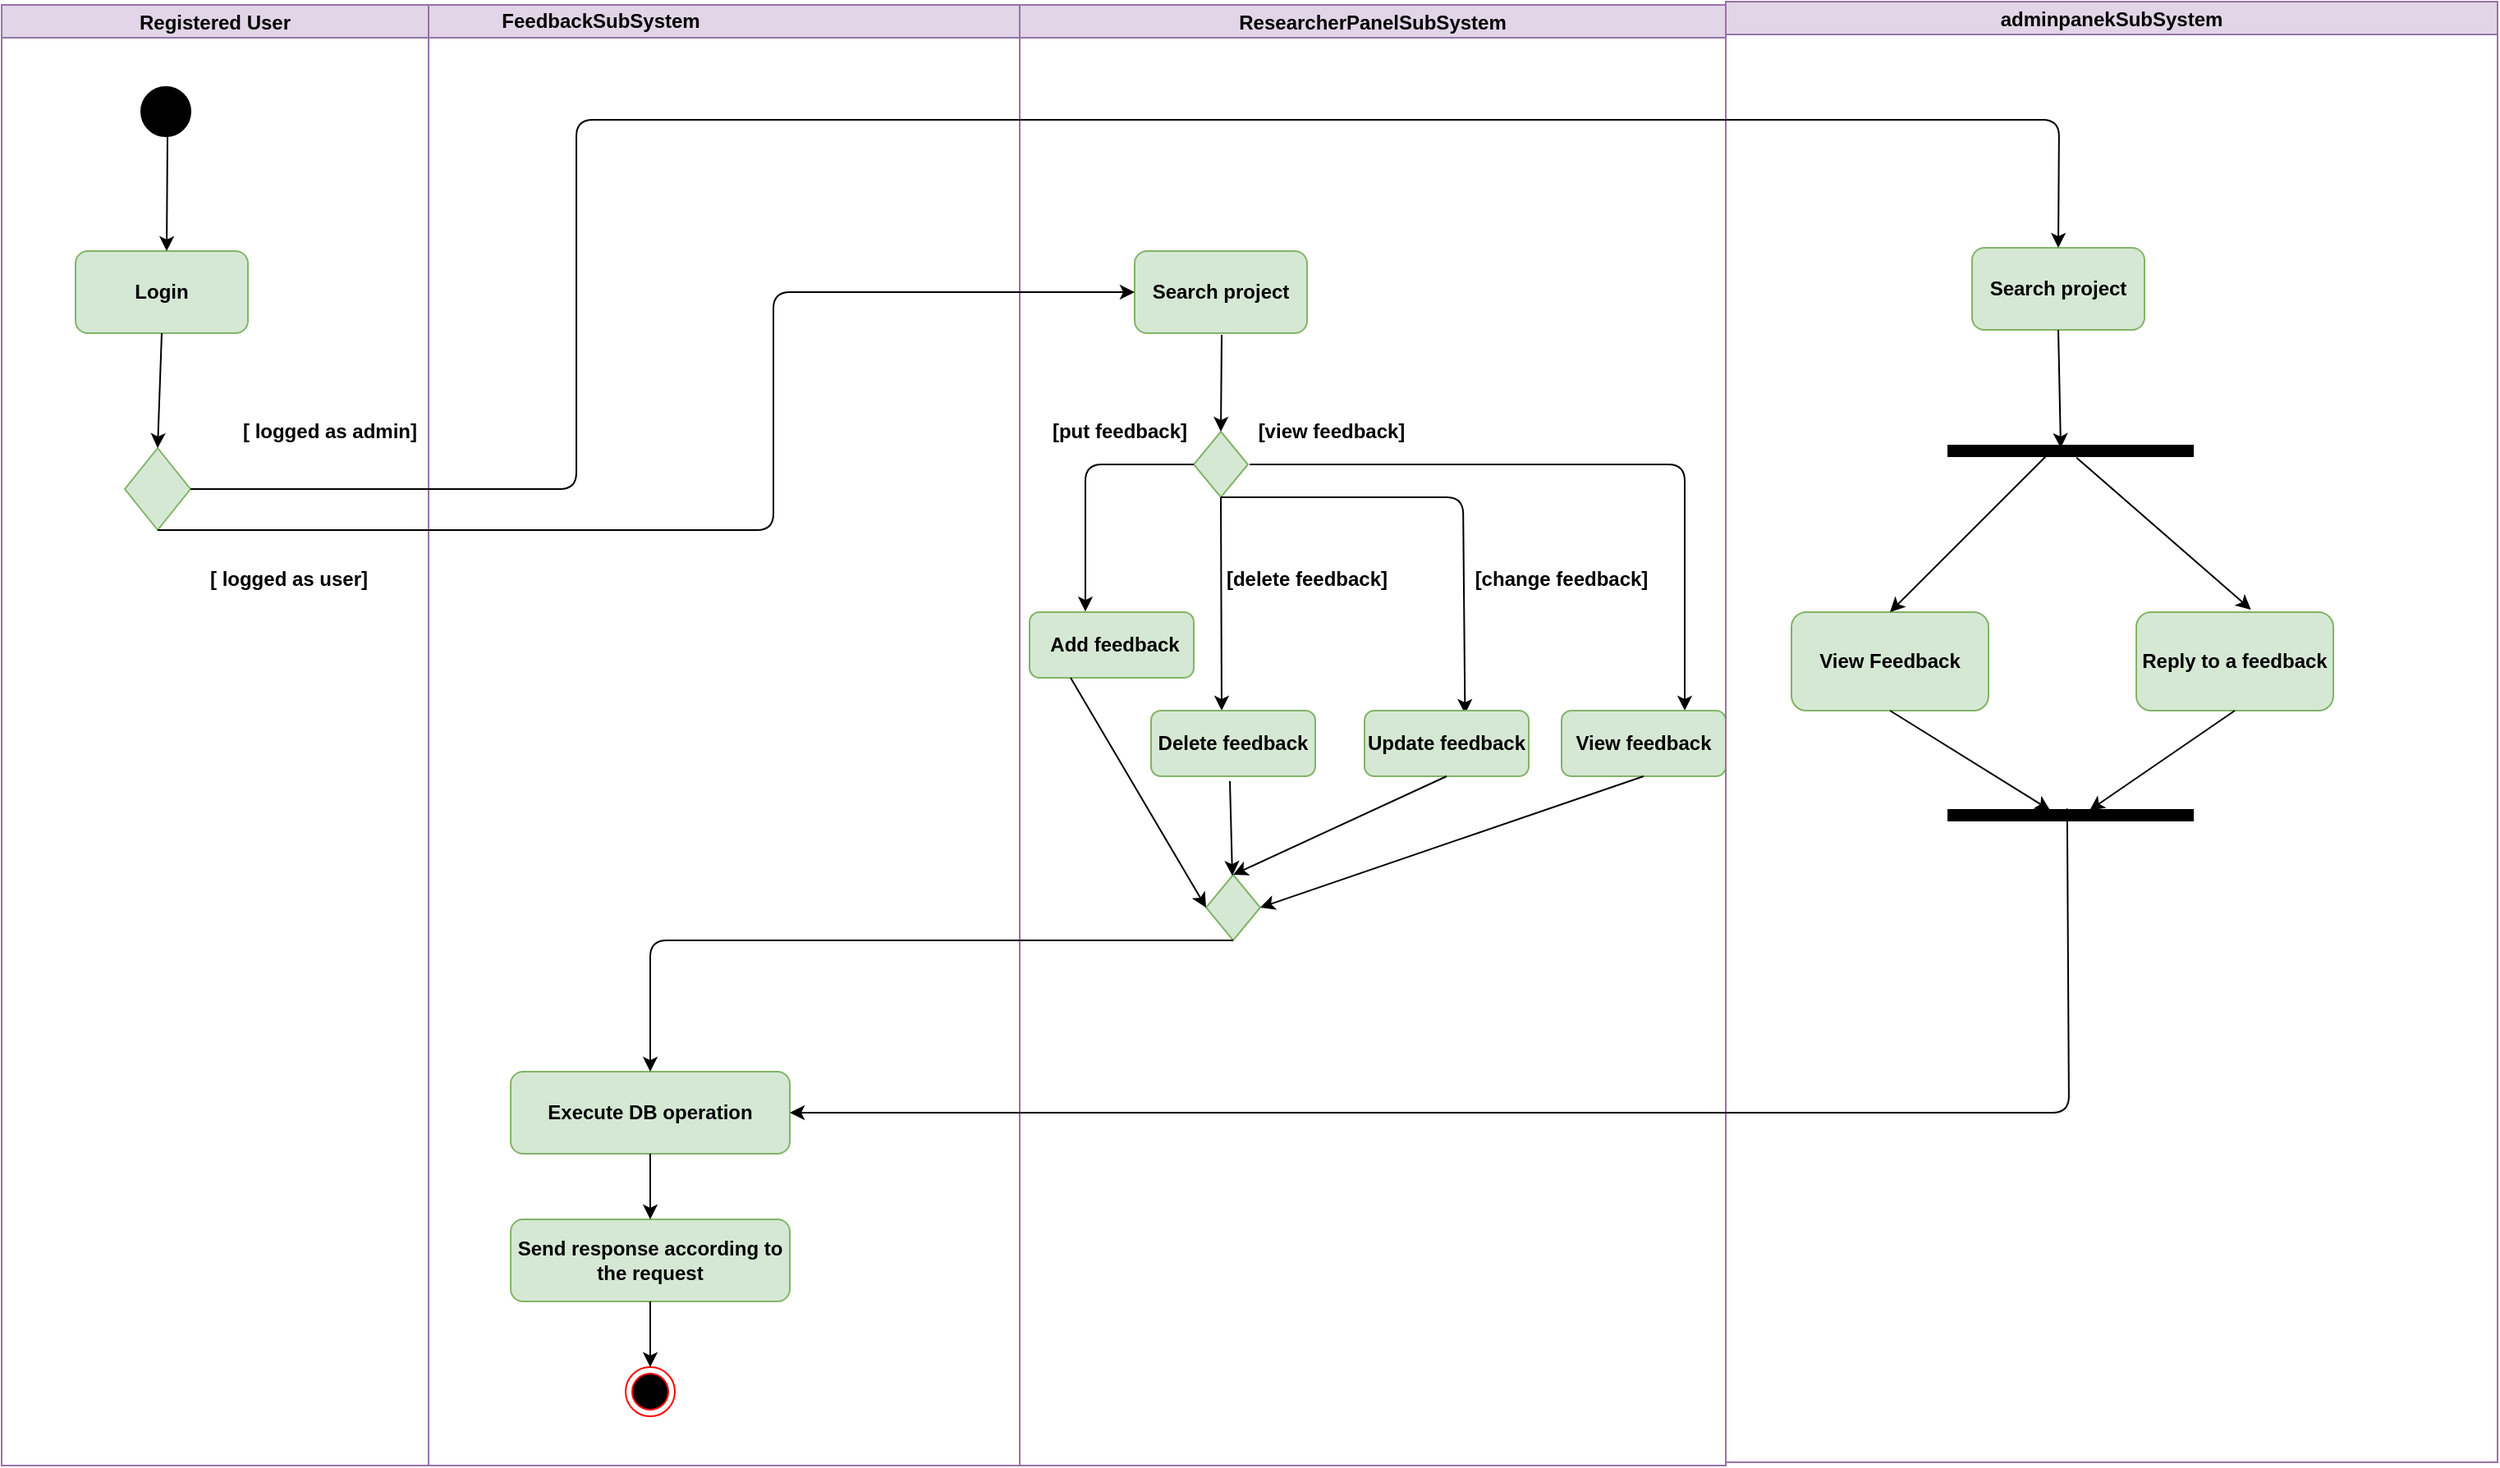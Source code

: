 <mxfile version="14.6.1" type="device"><diagram id="nEwEusEQkiT9vx6YjifR" name="Page-1"><mxGraphModel dx="1038" dy="548" grid="1" gridSize="10" guides="1" tooltips="1" connect="1" arrows="1" fold="1" page="1" pageScale="1" pageWidth="850" pageHeight="1100" math="0" shadow="0"><root><mxCell id="0"/><mxCell id="1" parent="0"/><mxCell id="ZcGC8_isfj5rHm4eTlAH-3" value="" style="endArrow=none;html=1;" parent="1" edge="1"><mxGeometry width="50" height="50" relative="1" as="geometry"><mxPoint x="400" y="270" as="sourcePoint"/><mxPoint x="400" y="270" as="targetPoint"/></mxGeometry></mxCell><mxCell id="ZcGC8_isfj5rHm4eTlAH-11" value="Registered User" style="swimlane;startSize=20;fillColor=#e1d5e7;strokeColor=#9673a6;" parent="1" vertex="1"><mxGeometry x="90" y="120" width="260" height="890" as="geometry"/></mxCell><mxCell id="ZcGC8_isfj5rHm4eTlAH-16" value="&lt;b&gt;Login&lt;/b&gt;" style="rounded=1;whiteSpace=wrap;html=1;fillColor=#d5e8d4;strokeColor=#82b366;" parent="ZcGC8_isfj5rHm4eTlAH-11" vertex="1"><mxGeometry x="45" y="150" width="105" height="50" as="geometry"/></mxCell><mxCell id="ZcGC8_isfj5rHm4eTlAH-17" value="" style="ellipse;whiteSpace=wrap;html=1;aspect=fixed;fillColor=#000000;" parent="ZcGC8_isfj5rHm4eTlAH-11" vertex="1"><mxGeometry x="85" y="50" width="30" height="30" as="geometry"/></mxCell><mxCell id="ZcGC8_isfj5rHm4eTlAH-18" value="" style="endArrow=classic;html=1;entryX=0.5;entryY=0;entryDx=0;entryDy=0;" parent="ZcGC8_isfj5rHm4eTlAH-11" edge="1"><mxGeometry width="50" height="50" relative="1" as="geometry"><mxPoint x="101" y="80" as="sourcePoint"/><mxPoint x="100.5" y="150" as="targetPoint"/></mxGeometry></mxCell><mxCell id="ZcGC8_isfj5rHm4eTlAH-23" value="" style="rhombus;whiteSpace=wrap;html=1;fillColor=#d5e8d4;strokeColor=#82b366;" parent="ZcGC8_isfj5rHm4eTlAH-11" vertex="1"><mxGeometry x="75" y="270" width="40" height="50" as="geometry"/></mxCell><mxCell id="ZcGC8_isfj5rHm4eTlAH-26" value="" style="endArrow=classic;html=1;exitX=0.5;exitY=1;exitDx=0;exitDy=0;" parent="ZcGC8_isfj5rHm4eTlAH-11" source="ZcGC8_isfj5rHm4eTlAH-16" edge="1"><mxGeometry width="50" height="50" relative="1" as="geometry"><mxPoint x="110" y="220" as="sourcePoint"/><mxPoint x="95" y="270" as="targetPoint"/></mxGeometry></mxCell><mxCell id="ZcGC8_isfj5rHm4eTlAH-129" value="&lt;b&gt;[ logged as admin]&lt;/b&gt;" style="text;html=1;strokeColor=none;fillColor=none;align=center;verticalAlign=middle;whiteSpace=wrap;rounded=0;" parent="ZcGC8_isfj5rHm4eTlAH-11" vertex="1"><mxGeometry x="140" y="250" width="120" height="20" as="geometry"/></mxCell><mxCell id="ZcGC8_isfj5rHm4eTlAH-32" value="&lt;b&gt;[ logged as user]&lt;/b&gt;" style="text;html=1;strokeColor=none;fillColor=none;align=center;verticalAlign=middle;whiteSpace=wrap;rounded=0;" parent="ZcGC8_isfj5rHm4eTlAH-11" vertex="1"><mxGeometry x="115" y="340" width="120" height="20" as="geometry"/></mxCell><mxCell id="ZcGC8_isfj5rHm4eTlAH-19" value="" style="swimlane;startSize=20;fillColor=#e1d5e7;strokeColor=#9673a6;" parent="1" vertex="1"><mxGeometry x="350" y="120" width="790" height="890" as="geometry"/></mxCell><mxCell id="ZcGC8_isfj5rHm4eTlAH-20" value="&lt;b&gt;Execute DB operation&lt;/b&gt;" style="rounded=1;whiteSpace=wrap;html=1;fillColor=#d5e8d4;strokeColor=#82b366;" parent="ZcGC8_isfj5rHm4eTlAH-19" vertex="1"><mxGeometry x="50" y="650" width="170" height="50" as="geometry"/></mxCell><mxCell id="ZcGC8_isfj5rHm4eTlAH-28" value="ResearcherPanelSubSystem" style="swimlane;startSize=20;fillColor=#e1d5e7;strokeColor=#9673a6;" parent="ZcGC8_isfj5rHm4eTlAH-19" vertex="1"><mxGeometry x="360" width="430" height="890" as="geometry"/></mxCell><mxCell id="ZcGC8_isfj5rHm4eTlAH-29" value="&lt;b&gt;Search project&lt;/b&gt;" style="rounded=1;whiteSpace=wrap;html=1;fillColor=#d5e8d4;strokeColor=#82b366;" parent="ZcGC8_isfj5rHm4eTlAH-28" vertex="1"><mxGeometry x="70" y="150" width="105" height="50" as="geometry"/></mxCell><mxCell id="ZcGC8_isfj5rHm4eTlAH-34" value="" style="rhombus;whiteSpace=wrap;html=1;fillColor=#d5e8d4;strokeColor=#82b366;" parent="ZcGC8_isfj5rHm4eTlAH-28" vertex="1"><mxGeometry x="106" y="260" width="33" height="40" as="geometry"/></mxCell><mxCell id="ZcGC8_isfj5rHm4eTlAH-35" value="" style="endArrow=classic;html=1;entryX=0.5;entryY=0;entryDx=0;entryDy=0;" parent="ZcGC8_isfj5rHm4eTlAH-28" target="ZcGC8_isfj5rHm4eTlAH-34" edge="1"><mxGeometry width="50" height="50" relative="1" as="geometry"><mxPoint x="123" y="201" as="sourcePoint"/><mxPoint x="230" y="260" as="targetPoint"/></mxGeometry></mxCell><mxCell id="ZcGC8_isfj5rHm4eTlAH-39" value="" style="endArrow=classic;html=1;exitX=0.5;exitY=1;exitDx=0;exitDy=0;" parent="ZcGC8_isfj5rHm4eTlAH-28" source="ZcGC8_isfj5rHm4eTlAH-34" edge="1"><mxGeometry width="50" height="50" relative="1" as="geometry"><mxPoint x="260" y="290" as="sourcePoint"/><mxPoint x="123" y="430" as="targetPoint"/></mxGeometry></mxCell><mxCell id="ZcGC8_isfj5rHm4eTlAH-40" value="" style="rounded=1;whiteSpace=wrap;html=1;fillColor=#d5e8d4;strokeColor=#82b366;" parent="ZcGC8_isfj5rHm4eTlAH-28" vertex="1"><mxGeometry x="6" y="370" width="100" height="40" as="geometry"/></mxCell><mxCell id="ZcGC8_isfj5rHm4eTlAH-41" value="" style="endArrow=classic;html=1;exitX=0;exitY=0.5;exitDx=0;exitDy=0;entryX=0.34;entryY=-0.01;entryDx=0;entryDy=0;entryPerimeter=0;" parent="ZcGC8_isfj5rHm4eTlAH-28" source="ZcGC8_isfj5rHm4eTlAH-34" target="ZcGC8_isfj5rHm4eTlAH-40" edge="1"><mxGeometry width="50" height="50" relative="1" as="geometry"><mxPoint x="70" y="350" as="sourcePoint"/><mxPoint x="120" y="300" as="targetPoint"/><Array as="points"><mxPoint x="40" y="280"/></Array></mxGeometry></mxCell><mxCell id="ZcGC8_isfj5rHm4eTlAH-42" value="&lt;b&gt;[put feedback]&lt;/b&gt;" style="text;html=1;strokeColor=none;fillColor=none;align=center;verticalAlign=middle;whiteSpace=wrap;rounded=0;" parent="ZcGC8_isfj5rHm4eTlAH-28" vertex="1"><mxGeometry x="16" y="250" width="90" height="20" as="geometry"/></mxCell><mxCell id="ZcGC8_isfj5rHm4eTlAH-43" value="&lt;b&gt;Add feedback&lt;/b&gt;" style="text;html=1;strokeColor=none;fillColor=none;align=center;verticalAlign=middle;whiteSpace=wrap;rounded=0;" parent="ZcGC8_isfj5rHm4eTlAH-28" vertex="1"><mxGeometry x="16" y="380" width="84" height="20" as="geometry"/></mxCell><mxCell id="ZcGC8_isfj5rHm4eTlAH-47" value="&lt;b&gt;Delete feedback&lt;/b&gt;" style="rounded=1;whiteSpace=wrap;html=1;fillColor=#d5e8d4;strokeColor=#82b366;" parent="ZcGC8_isfj5rHm4eTlAH-28" vertex="1"><mxGeometry x="80" y="430" width="100" height="40" as="geometry"/></mxCell><mxCell id="ZcGC8_isfj5rHm4eTlAH-48" value="&lt;b&gt;[delete feedback]&lt;/b&gt;" style="text;html=1;strokeColor=none;fillColor=none;align=center;verticalAlign=middle;whiteSpace=wrap;rounded=0;" parent="ZcGC8_isfj5rHm4eTlAH-28" vertex="1"><mxGeometry x="120" y="340" width="110" height="20" as="geometry"/></mxCell><mxCell id="ZcGC8_isfj5rHm4eTlAH-49" value="" style="endArrow=classic;html=1;exitX=0.5;exitY=1;exitDx=0;exitDy=0;entryX=0.612;entryY=0.05;entryDx=0;entryDy=0;entryPerimeter=0;" parent="ZcGC8_isfj5rHm4eTlAH-28" source="ZcGC8_isfj5rHm4eTlAH-34" target="ZcGC8_isfj5rHm4eTlAH-50" edge="1"><mxGeometry width="50" height="50" relative="1" as="geometry"><mxPoint x="160" y="340" as="sourcePoint"/><mxPoint x="250" y="300" as="targetPoint"/><Array as="points"><mxPoint x="270" y="300"/></Array></mxGeometry></mxCell><mxCell id="ZcGC8_isfj5rHm4eTlAH-50" value="&lt;b&gt;Update feedback&lt;/b&gt;" style="rounded=1;whiteSpace=wrap;html=1;fillColor=#d5e8d4;strokeColor=#82b366;" parent="ZcGC8_isfj5rHm4eTlAH-28" vertex="1"><mxGeometry x="210" y="430" width="100" height="40" as="geometry"/></mxCell><mxCell id="ZcGC8_isfj5rHm4eTlAH-52" value="" style="endArrow=classic;html=1;exitX=0;exitY=0;exitDx=0;exitDy=0;entryX=0.75;entryY=0;entryDx=0;entryDy=0;" parent="ZcGC8_isfj5rHm4eTlAH-28" target="ZcGC8_isfj5rHm4eTlAH-53" edge="1"><mxGeometry width="50" height="50" relative="1" as="geometry"><mxPoint x="140.0" y="280" as="sourcePoint"/><mxPoint x="350" y="280" as="targetPoint"/><Array as="points"><mxPoint x="405" y="280"/></Array></mxGeometry></mxCell><mxCell id="ZcGC8_isfj5rHm4eTlAH-53" value="&lt;b&gt;View feedback&lt;/b&gt;" style="rounded=1;whiteSpace=wrap;html=1;fillColor=#d5e8d4;strokeColor=#82b366;" parent="ZcGC8_isfj5rHm4eTlAH-28" vertex="1"><mxGeometry x="330" y="430" width="100" height="40" as="geometry"/></mxCell><mxCell id="ZcGC8_isfj5rHm4eTlAH-54" value="&lt;b&gt;[view feedback]&lt;/b&gt;" style="text;html=1;strokeColor=none;fillColor=none;align=center;verticalAlign=middle;whiteSpace=wrap;rounded=0;" parent="ZcGC8_isfj5rHm4eTlAH-28" vertex="1"><mxGeometry x="140" y="250" width="100" height="20" as="geometry"/></mxCell><mxCell id="ZcGC8_isfj5rHm4eTlAH-56" value="" style="rhombus;whiteSpace=wrap;html=1;fillColor=#d5e8d4;strokeColor=#82b366;" parent="ZcGC8_isfj5rHm4eTlAH-28" vertex="1"><mxGeometry x="113.5" y="530" width="33" height="40" as="geometry"/></mxCell><mxCell id="ZcGC8_isfj5rHm4eTlAH-57" value="" style="endArrow=classic;html=1;exitX=0.25;exitY=1;exitDx=0;exitDy=0;entryX=0;entryY=0.5;entryDx=0;entryDy=0;" parent="ZcGC8_isfj5rHm4eTlAH-28" source="ZcGC8_isfj5rHm4eTlAH-40" target="ZcGC8_isfj5rHm4eTlAH-56" edge="1"><mxGeometry width="50" height="50" relative="1" as="geometry"><mxPoint x="50" y="550" as="sourcePoint"/><mxPoint x="100" y="500" as="targetPoint"/></mxGeometry></mxCell><mxCell id="ZcGC8_isfj5rHm4eTlAH-84" value="" style="endArrow=classic;html=1;" parent="ZcGC8_isfj5rHm4eTlAH-28" target="ZcGC8_isfj5rHm4eTlAH-56" edge="1"><mxGeometry width="50" height="50" relative="1" as="geometry"><mxPoint x="128" y="473" as="sourcePoint"/><mxPoint x="123.5" y="560" as="targetPoint"/></mxGeometry></mxCell><mxCell id="ZcGC8_isfj5rHm4eTlAH-85" value="" style="endArrow=classic;html=1;exitX=0.5;exitY=1;exitDx=0;exitDy=0;" parent="ZcGC8_isfj5rHm4eTlAH-28" source="ZcGC8_isfj5rHm4eTlAH-50" edge="1"><mxGeometry width="50" height="50" relative="1" as="geometry"><mxPoint x="300" y="570" as="sourcePoint"/><mxPoint x="130" y="530" as="targetPoint"/></mxGeometry></mxCell><mxCell id="ZcGC8_isfj5rHm4eTlAH-86" value="" style="endArrow=classic;html=1;exitX=0.5;exitY=1;exitDx=0;exitDy=0;entryX=1;entryY=0.5;entryDx=0;entryDy=0;" parent="ZcGC8_isfj5rHm4eTlAH-28" source="ZcGC8_isfj5rHm4eTlAH-53" target="ZcGC8_isfj5rHm4eTlAH-56" edge="1"><mxGeometry width="50" height="50" relative="1" as="geometry"><mxPoint x="380" y="550" as="sourcePoint"/><mxPoint x="430" y="500" as="targetPoint"/></mxGeometry></mxCell><mxCell id="ZcGC8_isfj5rHm4eTlAH-131" value="&lt;b&gt;[change feedback]&lt;/b&gt;" style="text;html=1;strokeColor=none;fillColor=none;align=center;verticalAlign=middle;whiteSpace=wrap;rounded=0;" parent="ZcGC8_isfj5rHm4eTlAH-28" vertex="1"><mxGeometry x="270" y="340" width="120" height="20" as="geometry"/></mxCell><mxCell id="ZcGC8_isfj5rHm4eTlAH-33" value="&lt;span style=&quot;font-weight: 700&quot;&gt;FeedbackSubSystem&lt;/span&gt;" style="text;html=1;strokeColor=none;fillColor=none;align=center;verticalAlign=middle;whiteSpace=wrap;rounded=0;" parent="ZcGC8_isfj5rHm4eTlAH-19" vertex="1"><mxGeometry x="80" width="50" height="20" as="geometry"/></mxCell><mxCell id="ZcGC8_isfj5rHm4eTlAH-87" value="" style="endArrow=classic;html=1;exitX=0.5;exitY=1;exitDx=0;exitDy=0;entryX=0.5;entryY=0;entryDx=0;entryDy=0;" parent="ZcGC8_isfj5rHm4eTlAH-19" source="ZcGC8_isfj5rHm4eTlAH-56" target="ZcGC8_isfj5rHm4eTlAH-20" edge="1"><mxGeometry width="50" height="50" relative="1" as="geometry"><mxPoint x="490" y="680" as="sourcePoint"/><mxPoint x="540" y="630" as="targetPoint"/><Array as="points"><mxPoint x="135" y="570"/></Array></mxGeometry></mxCell><mxCell id="ZcGC8_isfj5rHm4eTlAH-88" value="&lt;b&gt;Send response according to the request&lt;/b&gt;" style="rounded=1;whiteSpace=wrap;html=1;fillColor=#d5e8d4;strokeColor=#82b366;" parent="ZcGC8_isfj5rHm4eTlAH-19" vertex="1"><mxGeometry x="50" y="740" width="170" height="50" as="geometry"/></mxCell><mxCell id="ZcGC8_isfj5rHm4eTlAH-89" value="" style="endArrow=classic;html=1;exitX=0.5;exitY=1;exitDx=0;exitDy=0;entryX=0.5;entryY=0;entryDx=0;entryDy=0;" parent="ZcGC8_isfj5rHm4eTlAH-19" source="ZcGC8_isfj5rHm4eTlAH-20" target="ZcGC8_isfj5rHm4eTlAH-88" edge="1"><mxGeometry width="50" height="50" relative="1" as="geometry"><mxPoint x="210" y="780" as="sourcePoint"/><mxPoint x="260" y="730" as="targetPoint"/></mxGeometry></mxCell><mxCell id="ZcGC8_isfj5rHm4eTlAH-127" value="" style="ellipse;html=1;shape=endState;fillColor=#000000;strokeColor=#ff0000;" parent="ZcGC8_isfj5rHm4eTlAH-19" vertex="1"><mxGeometry x="120" y="830" width="30" height="30" as="geometry"/></mxCell><mxCell id="ZcGC8_isfj5rHm4eTlAH-128" value="" style="endArrow=classic;html=1;exitX=0.5;exitY=1;exitDx=0;exitDy=0;entryX=0.5;entryY=0;entryDx=0;entryDy=0;" parent="ZcGC8_isfj5rHm4eTlAH-19" source="ZcGC8_isfj5rHm4eTlAH-88" target="ZcGC8_isfj5rHm4eTlAH-127" edge="1"><mxGeometry width="50" height="50" relative="1" as="geometry"><mxPoint x="220" y="880" as="sourcePoint"/><mxPoint x="270" y="830" as="targetPoint"/></mxGeometry></mxCell><mxCell id="ZcGC8_isfj5rHm4eTlAH-90" value="adminpanekSubSystem" style="swimlane;startSize=20;fillColor=#e1d5e7;strokeColor=#9673a6;" parent="1" vertex="1"><mxGeometry x="1140" y="118" width="470" height="890" as="geometry"/></mxCell><mxCell id="ZcGC8_isfj5rHm4eTlAH-114" value="&lt;b&gt;Search project&lt;/b&gt;" style="rounded=1;whiteSpace=wrap;html=1;fillColor=#d5e8d4;strokeColor=#82b366;" parent="ZcGC8_isfj5rHm4eTlAH-90" vertex="1"><mxGeometry x="150" y="150" width="105" height="50" as="geometry"/></mxCell><mxCell id="ZcGC8_isfj5rHm4eTlAH-115" value="" style="html=1;points=[];perimeter=orthogonalPerimeter;fillColor=#000000;strokeColor=none;direction=south;" parent="ZcGC8_isfj5rHm4eTlAH-90" vertex="1"><mxGeometry x="135" y="270" width="150" height="7.5" as="geometry"/></mxCell><mxCell id="ZcGC8_isfj5rHm4eTlAH-116" value="" style="endArrow=classic;html=1;exitX=0.5;exitY=1;exitDx=0;exitDy=0;" parent="ZcGC8_isfj5rHm4eTlAH-90" source="ZcGC8_isfj5rHm4eTlAH-114" edge="1"><mxGeometry width="50" height="50" relative="1" as="geometry"><mxPoint x="180" y="340" as="sourcePoint"/><mxPoint x="204" y="272" as="targetPoint"/></mxGeometry></mxCell><mxCell id="ZcGC8_isfj5rHm4eTlAH-117" value="" style="rounded=1;whiteSpace=wrap;html=1;fillColor=#d5e8d4;strokeColor=#82b366;" parent="ZcGC8_isfj5rHm4eTlAH-90" vertex="1"><mxGeometry x="40" y="372" width="120" height="60" as="geometry"/></mxCell><mxCell id="ZcGC8_isfj5rHm4eTlAH-118" value="&lt;b&gt;View Feedback&lt;/b&gt;" style="text;html=1;strokeColor=none;fillColor=none;align=center;verticalAlign=middle;whiteSpace=wrap;rounded=0;" parent="ZcGC8_isfj5rHm4eTlAH-90" vertex="1"><mxGeometry x="50" y="392" width="100" height="20" as="geometry"/></mxCell><mxCell id="ZcGC8_isfj5rHm4eTlAH-119" value="&lt;b&gt;Reply to a feedback&lt;/b&gt;" style="rounded=1;whiteSpace=wrap;html=1;fillColor=#d5e8d4;strokeColor=#82b366;" parent="ZcGC8_isfj5rHm4eTlAH-90" vertex="1"><mxGeometry x="250" y="372" width="120" height="60" as="geometry"/></mxCell><mxCell id="ZcGC8_isfj5rHm4eTlAH-120" value="" style="endArrow=classic;html=1;entryX=0.5;entryY=0;entryDx=0;entryDy=0;" parent="ZcGC8_isfj5rHm4eTlAH-90" target="ZcGC8_isfj5rHm4eTlAH-117" edge="1"><mxGeometry width="50" height="50" relative="1" as="geometry"><mxPoint x="200" y="272" as="sourcePoint"/><mxPoint x="220" y="482" as="targetPoint"/></mxGeometry></mxCell><mxCell id="ZcGC8_isfj5rHm4eTlAH-121" value="" style="endArrow=classic;html=1;exitX=1.048;exitY=0.476;exitDx=0;exitDy=0;exitPerimeter=0;entryX=0.582;entryY=-0.026;entryDx=0;entryDy=0;entryPerimeter=0;" parent="ZcGC8_isfj5rHm4eTlAH-90" source="ZcGC8_isfj5rHm4eTlAH-115" target="ZcGC8_isfj5rHm4eTlAH-119" edge="1"><mxGeometry width="50" height="50" relative="1" as="geometry"><mxPoint x="320" y="362" as="sourcePoint"/><mxPoint x="370" y="312" as="targetPoint"/></mxGeometry></mxCell><mxCell id="ZcGC8_isfj5rHm4eTlAH-122" value="" style="html=1;points=[];perimeter=orthogonalPerimeter;fillColor=#000000;strokeColor=none;direction=south;" parent="ZcGC8_isfj5rHm4eTlAH-90" vertex="1"><mxGeometry x="135" y="492" width="150" height="7.5" as="geometry"/></mxCell><mxCell id="ZcGC8_isfj5rHm4eTlAH-123" value="" style="endArrow=classic;html=1;exitX=0.5;exitY=1;exitDx=0;exitDy=0;entryX=0.095;entryY=0.583;entryDx=0;entryDy=0;entryPerimeter=0;" parent="ZcGC8_isfj5rHm4eTlAH-90" source="ZcGC8_isfj5rHm4eTlAH-117" target="ZcGC8_isfj5rHm4eTlAH-122" edge="1"><mxGeometry width="50" height="50" relative="1" as="geometry"><mxPoint x="140" y="602" as="sourcePoint"/><mxPoint x="190" y="552" as="targetPoint"/></mxGeometry></mxCell><mxCell id="ZcGC8_isfj5rHm4eTlAH-124" value="" style="endArrow=classic;html=1;exitX=0.5;exitY=1;exitDx=0;exitDy=0;entryX=0.095;entryY=0.423;entryDx=0;entryDy=0;entryPerimeter=0;" parent="ZcGC8_isfj5rHm4eTlAH-90" source="ZcGC8_isfj5rHm4eTlAH-119" target="ZcGC8_isfj5rHm4eTlAH-122" edge="1"><mxGeometry width="50" height="50" relative="1" as="geometry"><mxPoint x="210" y="602" as="sourcePoint"/><mxPoint x="260" y="552" as="targetPoint"/></mxGeometry></mxCell><mxCell id="ZcGC8_isfj5rHm4eTlAH-113" value="" style="endArrow=classic;html=1;exitX=1;exitY=0.5;exitDx=0;exitDy=0;entryX=0.5;entryY=0;entryDx=0;entryDy=0;" parent="1" source="ZcGC8_isfj5rHm4eTlAH-23" target="ZcGC8_isfj5rHm4eTlAH-114" edge="1"><mxGeometry width="50" height="50" relative="1" as="geometry"><mxPoint x="1320" y="310" as="sourcePoint"/><mxPoint x="1320" y="190" as="targetPoint"/><Array as="points"><mxPoint x="440" y="415"/><mxPoint x="440" y="190"/><mxPoint x="1343" y="190"/></Array></mxGeometry></mxCell><mxCell id="ZcGC8_isfj5rHm4eTlAH-125" value="" style="endArrow=classic;html=1;exitX=-0.057;exitY=0.514;exitDx=0;exitDy=0;exitPerimeter=0;entryX=1;entryY=0.5;entryDx=0;entryDy=0;" parent="1" source="ZcGC8_isfj5rHm4eTlAH-122" target="ZcGC8_isfj5rHm4eTlAH-20" edge="1"><mxGeometry width="50" height="50" relative="1" as="geometry"><mxPoint x="1350" y="720" as="sourcePoint"/><mxPoint x="1400" y="670" as="targetPoint"/><Array as="points"><mxPoint x="1349" y="795"/></Array></mxGeometry></mxCell><mxCell id="ZcGC8_isfj5rHm4eTlAH-31" value="" style="endArrow=classic;html=1;exitX=0.5;exitY=1;exitDx=0;exitDy=0;entryX=0;entryY=0.5;entryDx=0;entryDy=0;" parent="1" source="ZcGC8_isfj5rHm4eTlAH-23" target="ZcGC8_isfj5rHm4eTlAH-29" edge="1"><mxGeometry width="50" height="50" relative="1" as="geometry"><mxPoint x="460" y="380" as="sourcePoint"/><mxPoint x="620" y="295" as="targetPoint"/><Array as="points"><mxPoint x="560" y="440"/><mxPoint x="560" y="295"/></Array></mxGeometry></mxCell></root></mxGraphModel></diagram></mxfile>